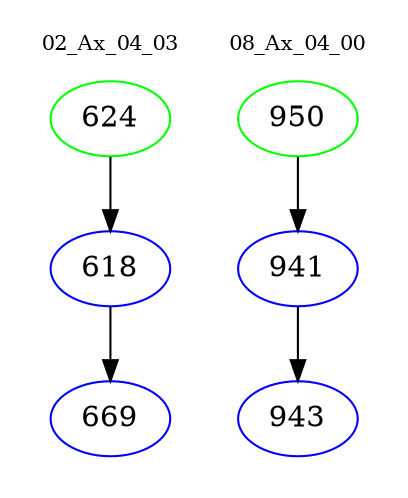 digraph{
subgraph cluster_0 {
color = white
label = "02_Ax_04_03";
fontsize=10;
T0_624 [label="624", color="green"]
T0_624 -> T0_618 [color="black"]
T0_618 [label="618", color="blue"]
T0_618 -> T0_669 [color="black"]
T0_669 [label="669", color="blue"]
}
subgraph cluster_1 {
color = white
label = "08_Ax_04_00";
fontsize=10;
T1_950 [label="950", color="green"]
T1_950 -> T1_941 [color="black"]
T1_941 [label="941", color="blue"]
T1_941 -> T1_943 [color="black"]
T1_943 [label="943", color="blue"]
}
}
